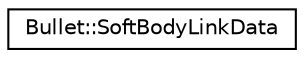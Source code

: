 digraph "Graphical Class Hierarchy"
{
  edge [fontname="Helvetica",fontsize="10",labelfontname="Helvetica",labelfontsize="10"];
  node [fontname="Helvetica",fontsize="10",shape=record];
  rankdir="LR";
  Node1 [label="Bullet::SoftBodyLinkData",height=0.2,width=0.4,color="black", fillcolor="white", style="filled",URL="$class_bullet_1_1_soft_body_link_data.html"];
}
